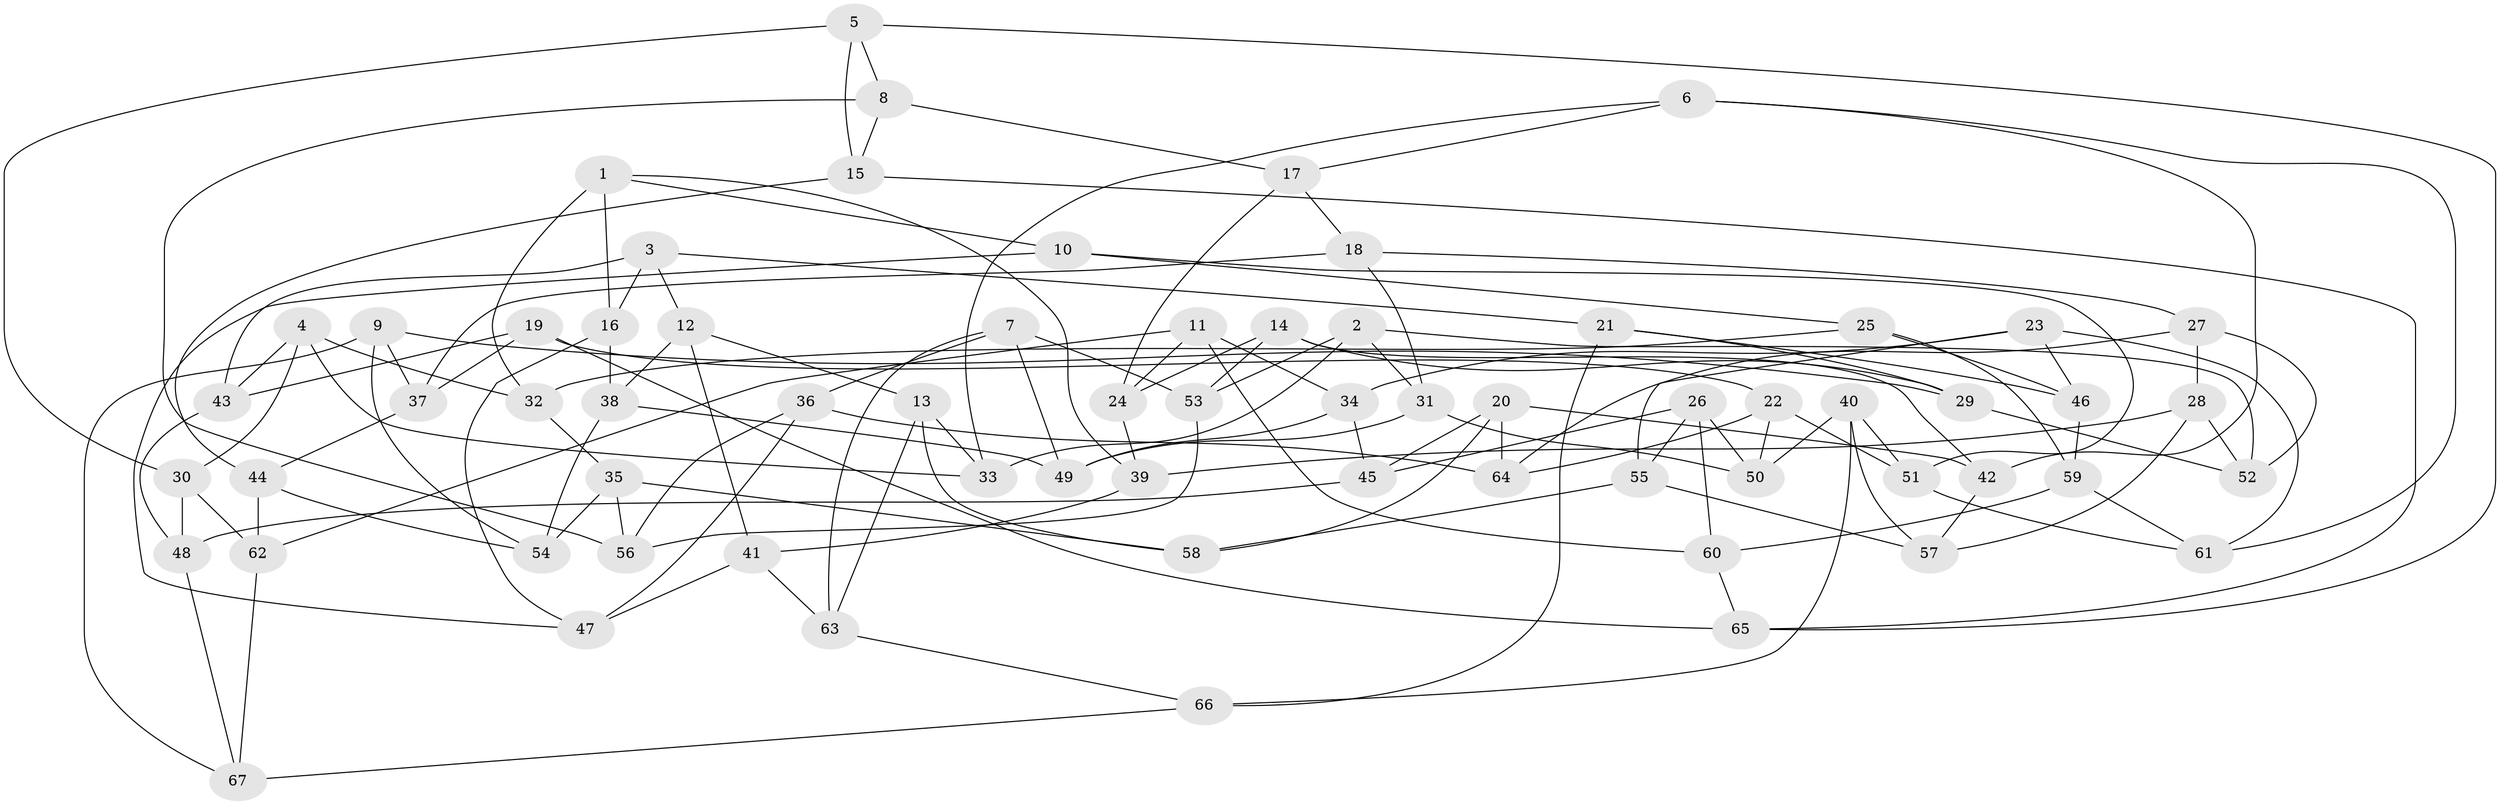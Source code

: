 // coarse degree distribution, {4: 0.14285714285714285, 8: 0.14285714285714285, 7: 0.14285714285714285, 6: 0.14285714285714285, 9: 0.09523809523809523, 10: 0.09523809523809523, 5: 0.14285714285714285, 3: 0.09523809523809523}
// Generated by graph-tools (version 1.1) at 2025/54/03/04/25 22:54:07]
// undirected, 67 vertices, 134 edges
graph export_dot {
  node [color=gray90,style=filled];
  1;
  2;
  3;
  4;
  5;
  6;
  7;
  8;
  9;
  10;
  11;
  12;
  13;
  14;
  15;
  16;
  17;
  18;
  19;
  20;
  21;
  22;
  23;
  24;
  25;
  26;
  27;
  28;
  29;
  30;
  31;
  32;
  33;
  34;
  35;
  36;
  37;
  38;
  39;
  40;
  41;
  42;
  43;
  44;
  45;
  46;
  47;
  48;
  49;
  50;
  51;
  52;
  53;
  54;
  55;
  56;
  57;
  58;
  59;
  60;
  61;
  62;
  63;
  64;
  65;
  66;
  67;
  1 -- 39;
  1 -- 32;
  1 -- 10;
  1 -- 16;
  2 -- 52;
  2 -- 31;
  2 -- 33;
  2 -- 53;
  3 -- 21;
  3 -- 43;
  3 -- 12;
  3 -- 16;
  4 -- 33;
  4 -- 32;
  4 -- 43;
  4 -- 30;
  5 -- 15;
  5 -- 8;
  5 -- 65;
  5 -- 30;
  6 -- 17;
  6 -- 61;
  6 -- 42;
  6 -- 33;
  7 -- 49;
  7 -- 53;
  7 -- 36;
  7 -- 63;
  8 -- 15;
  8 -- 17;
  8 -- 56;
  9 -- 37;
  9 -- 54;
  9 -- 67;
  9 -- 29;
  10 -- 47;
  10 -- 51;
  10 -- 25;
  11 -- 24;
  11 -- 62;
  11 -- 34;
  11 -- 60;
  12 -- 38;
  12 -- 41;
  12 -- 13;
  13 -- 63;
  13 -- 58;
  13 -- 33;
  14 -- 24;
  14 -- 42;
  14 -- 53;
  14 -- 29;
  15 -- 65;
  15 -- 44;
  16 -- 38;
  16 -- 47;
  17 -- 24;
  17 -- 18;
  18 -- 37;
  18 -- 27;
  18 -- 31;
  19 -- 65;
  19 -- 37;
  19 -- 22;
  19 -- 43;
  20 -- 64;
  20 -- 42;
  20 -- 45;
  20 -- 58;
  21 -- 46;
  21 -- 66;
  21 -- 29;
  22 -- 51;
  22 -- 50;
  22 -- 64;
  23 -- 46;
  23 -- 55;
  23 -- 61;
  23 -- 34;
  24 -- 39;
  25 -- 59;
  25 -- 46;
  25 -- 32;
  26 -- 55;
  26 -- 45;
  26 -- 60;
  26 -- 50;
  27 -- 28;
  27 -- 52;
  27 -- 64;
  28 -- 57;
  28 -- 52;
  28 -- 39;
  29 -- 52;
  30 -- 62;
  30 -- 48;
  31 -- 49;
  31 -- 50;
  32 -- 35;
  34 -- 49;
  34 -- 45;
  35 -- 54;
  35 -- 58;
  35 -- 56;
  36 -- 47;
  36 -- 64;
  36 -- 56;
  37 -- 44;
  38 -- 54;
  38 -- 49;
  39 -- 41;
  40 -- 57;
  40 -- 50;
  40 -- 66;
  40 -- 51;
  41 -- 63;
  41 -- 47;
  42 -- 57;
  43 -- 48;
  44 -- 54;
  44 -- 62;
  45 -- 48;
  46 -- 59;
  48 -- 67;
  51 -- 61;
  53 -- 56;
  55 -- 58;
  55 -- 57;
  59 -- 60;
  59 -- 61;
  60 -- 65;
  62 -- 67;
  63 -- 66;
  66 -- 67;
}
